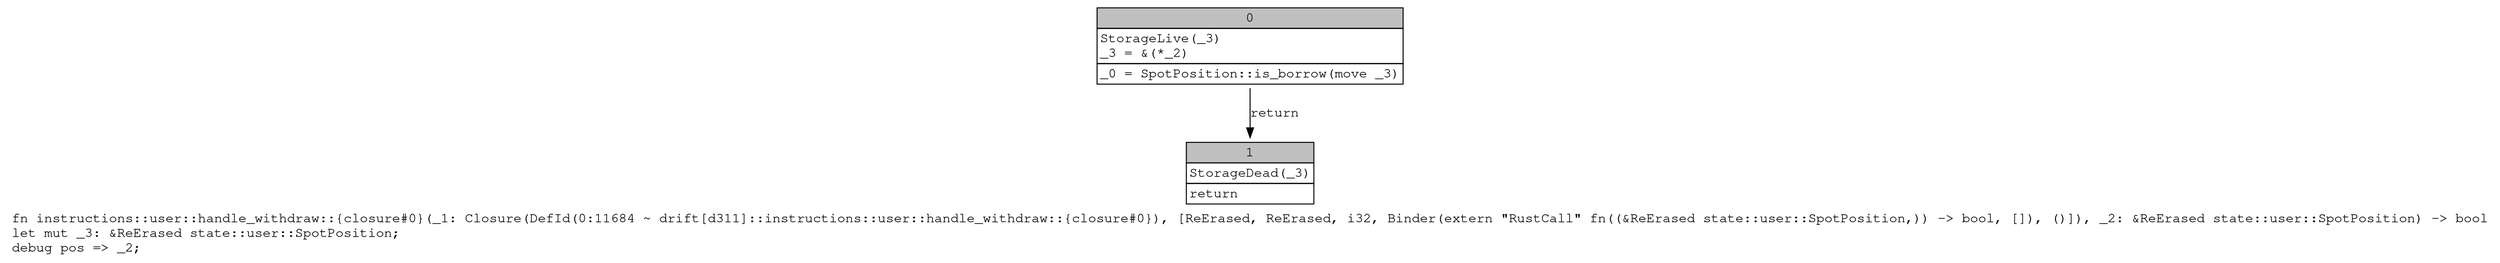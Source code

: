 digraph Mir_0_11684 {
    graph [fontname="Courier, monospace"];
    node [fontname="Courier, monospace"];
    edge [fontname="Courier, monospace"];
    label=<fn instructions::user::handle_withdraw::{closure#0}(_1: Closure(DefId(0:11684 ~ drift[d311]::instructions::user::handle_withdraw::{closure#0}), [ReErased, ReErased, i32, Binder(extern &quot;RustCall&quot; fn((&amp;ReErased state::user::SpotPosition,)) -&gt; bool, []), ()]), _2: &amp;ReErased state::user::SpotPosition) -&gt; bool<br align="left"/>let mut _3: &amp;ReErased state::user::SpotPosition;<br align="left"/>debug pos =&gt; _2;<br align="left"/>>;
    bb0__0_11684 [shape="none", label=<<table border="0" cellborder="1" cellspacing="0"><tr><td bgcolor="gray" align="center" colspan="1">0</td></tr><tr><td align="left" balign="left">StorageLive(_3)<br/>_3 = &amp;(*_2)<br/></td></tr><tr><td align="left">_0 = SpotPosition::is_borrow(move _3)</td></tr></table>>];
    bb1__0_11684 [shape="none", label=<<table border="0" cellborder="1" cellspacing="0"><tr><td bgcolor="gray" align="center" colspan="1">1</td></tr><tr><td align="left" balign="left">StorageDead(_3)<br/></td></tr><tr><td align="left">return</td></tr></table>>];
    bb0__0_11684 -> bb1__0_11684 [label="return"];
}
